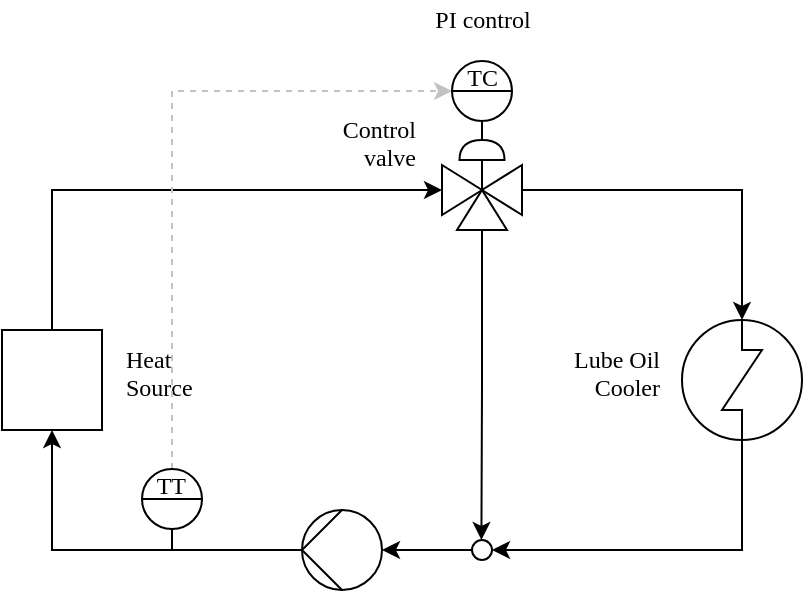 <mxfile version="24.4.6" type="github">
  <diagram name="Page-1" id="0b61eee4-d6ad-798e-98d5-2c032ebb6af0">
    <mxGraphModel dx="2617" dy="2389" grid="1" gridSize="10" guides="1" tooltips="1" connect="1" arrows="1" fold="1" page="1" pageScale="1" pageWidth="1100" pageHeight="850" background="none" math="0" shadow="0">
      <root>
        <mxCell id="0" />
        <mxCell id="1" parent="0" />
        <mxCell id="8GQUzJKo5CyeSfNYjAfC-19" style="edgeStyle=orthogonalEdgeStyle;rounded=0;orthogonalLoop=1;jettySize=auto;html=1;exitX=0.5;exitY=0;exitDx=0;exitDy=0;exitPerimeter=0;entryX=0.5;entryY=1;entryDx=0;entryDy=0;" edge="1" parent="1" source="9VsRg7Zz6xaL9omiWA9Z-1" target="9VsRg7Zz6xaL9omiWA9Z-4">
          <mxGeometry relative="1" as="geometry" />
        </mxCell>
        <mxCell id="9VsRg7Zz6xaL9omiWA9Z-1" value="" style="shape=mxgraph.pid.pumps_-_din.hydraulic;html=1;align=center;verticalLabelPosition=bottom;verticalAlign=top;dashed=0;rounded=1;shadow=0;comic=0;labelBackgroundColor=none;strokeColor=#000000;strokeWidth=1;fillColor=#ffffff;fontFamily=Verdana;fontSize=16;fontColor=#000000;direction=north;" parent="1" vertex="1">
          <mxGeometry x="1630" y="575" width="40" height="40" as="geometry" />
        </mxCell>
        <mxCell id="8GQUzJKo5CyeSfNYjAfC-26" style="edgeStyle=orthogonalEdgeStyle;rounded=0;orthogonalLoop=1;jettySize=auto;html=1;exitX=0.5;exitY=1;exitDx=0;exitDy=0;exitPerimeter=0;entryX=1;entryY=0.5;entryDx=0;entryDy=0;" edge="1" parent="1" source="9VsRg7Zz6xaL9omiWA9Z-2" target="8GQUzJKo5CyeSfNYjAfC-24">
          <mxGeometry relative="1" as="geometry" />
        </mxCell>
        <mxCell id="9VsRg7Zz6xaL9omiWA9Z-2" value="" style="shape=mxgraph.pid.heat_exchangers.shell_and_tube_heat_exchanger_3;html=1;align=center;verticalLabelPosition=bottom;verticalAlign=top;dashed=0;rounded=1;shadow=0;comic=0;labelBackgroundColor=none;strokeColor=#000000;strokeWidth=1;fillColor=#ffffff;fontFamily=Verdana;fontSize=16;fontColor=#000000;" parent="1" vertex="1">
          <mxGeometry x="1820" y="480" width="60" height="60" as="geometry" />
        </mxCell>
        <mxCell id="9VsRg7Zz6xaL9omiWA9Z-3" value="Lube Oil&lt;div&gt;Cooler&lt;/div&gt;" style="text;html=1;resizable=0;points=[];autosize=1;align=right;verticalAlign=top;spacingTop=-4;fontSize=12;fontFamily=Verdana;fontColor=#000000;" parent="1" vertex="1">
          <mxGeometry x="1740" y="490" width="70" height="40" as="geometry" />
        </mxCell>
        <mxCell id="8GQUzJKo5CyeSfNYjAfC-20" style="edgeStyle=orthogonalEdgeStyle;rounded=0;orthogonalLoop=1;jettySize=auto;html=1;exitX=0.5;exitY=0;exitDx=0;exitDy=0;entryX=0;entryY=0.5;entryDx=0;entryDy=0;" edge="1" parent="1" source="9VsRg7Zz6xaL9omiWA9Z-4" target="8GQUzJKo5CyeSfNYjAfC-9">
          <mxGeometry relative="1" as="geometry" />
        </mxCell>
        <mxCell id="9VsRg7Zz6xaL9omiWA9Z-4" value="" style="whiteSpace=wrap;html=1;aspect=fixed;" parent="1" vertex="1">
          <mxGeometry x="1480" y="485" width="50" height="50" as="geometry" />
        </mxCell>
        <mxCell id="9VsRg7Zz6xaL9omiWA9Z-5" value="Heat&lt;div&gt;Source&lt;/div&gt;" style="text;html=1;resizable=0;points=[];autosize=1;align=left;verticalAlign=top;spacingTop=-4;fontSize=12;fontFamily=Verdana;fontColor=#000000;" parent="1" vertex="1">
          <mxGeometry x="1540" y="490" width="70" height="40" as="geometry" />
        </mxCell>
        <mxCell id="8GQUzJKo5CyeSfNYjAfC-11" value="" style="group" vertex="1" connectable="0" parent="1">
          <mxGeometry x="1700" y="390" width="40" height="45" as="geometry" />
        </mxCell>
        <mxCell id="8GQUzJKo5CyeSfNYjAfC-5" value="" style="triangle;whiteSpace=wrap;html=1;rotation=-180;" vertex="1" parent="8GQUzJKo5CyeSfNYjAfC-11">
          <mxGeometry x="20" y="12.5" width="20" height="25" as="geometry" />
        </mxCell>
        <mxCell id="8GQUzJKo5CyeSfNYjAfC-7" value="" style="shape=or;whiteSpace=wrap;html=1;rotation=-90;" vertex="1" parent="8GQUzJKo5CyeSfNYjAfC-11">
          <mxGeometry x="15" y="-6.25" width="10" height="22.5" as="geometry" />
        </mxCell>
        <mxCell id="8GQUzJKo5CyeSfNYjAfC-8" value="" style="endArrow=none;html=1;rounded=0;entryX=0;entryY=0.5;entryDx=0;entryDy=0;entryPerimeter=0;exitX=1;exitY=0.5;exitDx=0;exitDy=0;" edge="1" parent="8GQUzJKo5CyeSfNYjAfC-11" target="8GQUzJKo5CyeSfNYjAfC-7">
          <mxGeometry width="50" height="50" relative="1" as="geometry">
            <mxPoint x="20" y="25" as="sourcePoint" />
            <mxPoint x="20" y="17.5" as="targetPoint" />
          </mxGeometry>
        </mxCell>
        <mxCell id="8GQUzJKo5CyeSfNYjAfC-9" value="" style="triangle;whiteSpace=wrap;html=1;rotation=0;" vertex="1" parent="8GQUzJKo5CyeSfNYjAfC-11">
          <mxGeometry y="12.5" width="20" height="25" as="geometry" />
        </mxCell>
        <mxCell id="8GQUzJKo5CyeSfNYjAfC-21" style="edgeStyle=orthogonalEdgeStyle;rounded=0;orthogonalLoop=1;jettySize=auto;html=1;exitX=0;exitY=0.5;exitDx=0;exitDy=0;" edge="1" parent="8GQUzJKo5CyeSfNYjAfC-11" source="8GQUzJKo5CyeSfNYjAfC-10">
          <mxGeometry relative="1" as="geometry">
            <mxPoint x="19.704" y="200" as="targetPoint" />
          </mxGeometry>
        </mxCell>
        <mxCell id="8GQUzJKo5CyeSfNYjAfC-10" value="" style="triangle;whiteSpace=wrap;html=1;rotation=-90;" vertex="1" parent="8GQUzJKo5CyeSfNYjAfC-11">
          <mxGeometry x="10" y="22.5" width="20" height="25" as="geometry" />
        </mxCell>
        <mxCell id="8GQUzJKo5CyeSfNYjAfC-18" style="edgeStyle=orthogonalEdgeStyle;rounded=0;orthogonalLoop=1;jettySize=auto;html=1;entryX=0.5;entryY=1;entryDx=0;entryDy=0;entryPerimeter=0;exitX=0;exitY=0.5;exitDx=0;exitDy=0;" edge="1" parent="1" source="8GQUzJKo5CyeSfNYjAfC-24" target="9VsRg7Zz6xaL9omiWA9Z-1">
          <mxGeometry relative="1" as="geometry">
            <mxPoint x="1720" y="600" as="sourcePoint" />
          </mxGeometry>
        </mxCell>
        <mxCell id="8GQUzJKo5CyeSfNYjAfC-22" style="edgeStyle=orthogonalEdgeStyle;rounded=0;orthogonalLoop=1;jettySize=auto;html=1;entryX=0.5;entryY=0;entryDx=0;entryDy=0;entryPerimeter=0;" edge="1" parent="1" source="8GQUzJKo5CyeSfNYjAfC-5" target="9VsRg7Zz6xaL9omiWA9Z-2">
          <mxGeometry relative="1" as="geometry" />
        </mxCell>
        <mxCell id="8GQUzJKo5CyeSfNYjAfC-24" value="" style="ellipse;whiteSpace=wrap;html=1;aspect=fixed;" vertex="1" parent="1">
          <mxGeometry x="1715" y="590" width="10" height="10" as="geometry" />
        </mxCell>
        <mxCell id="8GQUzJKo5CyeSfNYjAfC-38" value="Control&lt;div&gt;valve&lt;/div&gt;" style="text;html=1;resizable=0;points=[];autosize=1;align=right;verticalAlign=top;spacingTop=-4;fontSize=12;fontFamily=Verdana;fontColor=#000000;" vertex="1" parent="1">
          <mxGeometry x="1618" y="375" width="70" height="40" as="geometry" />
        </mxCell>
        <mxCell id="8GQUzJKo5CyeSfNYjAfC-50" style="edgeStyle=orthogonalEdgeStyle;rounded=0;orthogonalLoop=1;jettySize=auto;html=1;entryX=0;entryY=0.5;entryDx=0;entryDy=0;exitX=0.5;exitY=0;exitDx=0;exitDy=0;dashed=1;strokeColor=#C2C2C2;" edge="1" parent="1" source="8GQUzJKo5CyeSfNYjAfC-28" target="8GQUzJKo5CyeSfNYjAfC-47">
          <mxGeometry relative="1" as="geometry">
            <mxPoint x="1680" y="360" as="targetPoint" />
          </mxGeometry>
        </mxCell>
        <mxCell id="8GQUzJKo5CyeSfNYjAfC-45" value="" style="endArrow=none;html=1;rounded=0;exitX=0.5;exitY=1;exitDx=0;exitDy=0;" edge="1" parent="1" source="8GQUzJKo5CyeSfNYjAfC-47">
          <mxGeometry width="50" height="50" relative="1" as="geometry">
            <mxPoint x="1735" y="370.5" as="sourcePoint" />
            <mxPoint x="1720" y="390.5" as="targetPoint" />
          </mxGeometry>
        </mxCell>
        <mxCell id="8GQUzJKo5CyeSfNYjAfC-46" value="" style="group" vertex="1" connectable="0" parent="1">
          <mxGeometry x="1688" y="349" width="47" height="31.5" as="geometry" />
        </mxCell>
        <mxCell id="8GQUzJKo5CyeSfNYjAfC-47" value="" style="ellipse;whiteSpace=wrap;html=1;aspect=fixed;" vertex="1" parent="8GQUzJKo5CyeSfNYjAfC-46">
          <mxGeometry x="17" y="1.5" width="30" height="30" as="geometry" />
        </mxCell>
        <mxCell id="8GQUzJKo5CyeSfNYjAfC-48" value="TC" style="text;html=1;resizable=0;points=[];autosize=1;align=right;verticalAlign=top;spacingTop=-4;fontSize=12;fontFamily=Verdana;fontColor=#000000;" vertex="1" parent="8GQUzJKo5CyeSfNYjAfC-46">
          <mxGeometry x="0.5" width="40" height="20" as="geometry" />
        </mxCell>
        <mxCell id="8GQUzJKo5CyeSfNYjAfC-49" value="" style="endArrow=none;html=1;rounded=0;exitX=0;exitY=0.5;exitDx=0;exitDy=0;entryX=1;entryY=0.5;entryDx=0;entryDy=0;" edge="1" parent="8GQUzJKo5CyeSfNYjAfC-46" source="8GQUzJKo5CyeSfNYjAfC-47" target="8GQUzJKo5CyeSfNYjAfC-47">
          <mxGeometry width="50" height="50" relative="1" as="geometry">
            <mxPoint x="107" y="-128.5" as="sourcePoint" />
            <mxPoint x="157" y="-178.5" as="targetPoint" />
          </mxGeometry>
        </mxCell>
        <mxCell id="8GQUzJKo5CyeSfNYjAfC-37" value="" style="group" vertex="1" connectable="0" parent="1">
          <mxGeometry x="1533" y="553" width="47" height="41.5" as="geometry" />
        </mxCell>
        <mxCell id="8GQUzJKo5CyeSfNYjAfC-32" value="" style="endArrow=none;html=1;rounded=0;exitX=0.5;exitY=1;exitDx=0;exitDy=0;" edge="1" parent="8GQUzJKo5CyeSfNYjAfC-37" source="8GQUzJKo5CyeSfNYjAfC-28">
          <mxGeometry width="50" height="50" relative="1" as="geometry">
            <mxPoint x="47" y="21.5" as="sourcePoint" />
            <mxPoint x="32" y="41.5" as="targetPoint" />
          </mxGeometry>
        </mxCell>
        <mxCell id="8GQUzJKo5CyeSfNYjAfC-36" value="" style="group" vertex="1" connectable="0" parent="8GQUzJKo5CyeSfNYjAfC-37">
          <mxGeometry width="47" height="31.5" as="geometry" />
        </mxCell>
        <mxCell id="8GQUzJKo5CyeSfNYjAfC-28" value="" style="ellipse;whiteSpace=wrap;html=1;aspect=fixed;" vertex="1" parent="8GQUzJKo5CyeSfNYjAfC-36">
          <mxGeometry x="17" y="1.5" width="30" height="30" as="geometry" />
        </mxCell>
        <mxCell id="8GQUzJKo5CyeSfNYjAfC-35" value="TT" style="text;html=1;resizable=0;points=[];autosize=1;align=right;verticalAlign=top;spacingTop=-4;fontSize=12;fontFamily=Verdana;fontColor=#000000;" vertex="1" parent="8GQUzJKo5CyeSfNYjAfC-36">
          <mxGeometry width="40" height="20" as="geometry" />
        </mxCell>
        <mxCell id="8GQUzJKo5CyeSfNYjAfC-29" value="" style="endArrow=none;html=1;rounded=0;exitX=0;exitY=0.5;exitDx=0;exitDy=0;entryX=1;entryY=0.5;entryDx=0;entryDy=0;" edge="1" parent="8GQUzJKo5CyeSfNYjAfC-36" source="8GQUzJKo5CyeSfNYjAfC-28" target="8GQUzJKo5CyeSfNYjAfC-28">
          <mxGeometry width="50" height="50" relative="1" as="geometry">
            <mxPoint x="107" y="-128.5" as="sourcePoint" />
            <mxPoint x="157" y="-178.5" as="targetPoint" />
          </mxGeometry>
        </mxCell>
        <mxCell id="8GQUzJKo5CyeSfNYjAfC-51" value="PI control" style="text;html=1;resizable=0;points=[];autosize=1;align=center;verticalAlign=top;spacingTop=-4;fontSize=12;fontFamily=Verdana;fontColor=#000000;" vertex="1" parent="1">
          <mxGeometry x="1680" y="320" width="80" height="20" as="geometry" />
        </mxCell>
      </root>
    </mxGraphModel>
  </diagram>
</mxfile>
